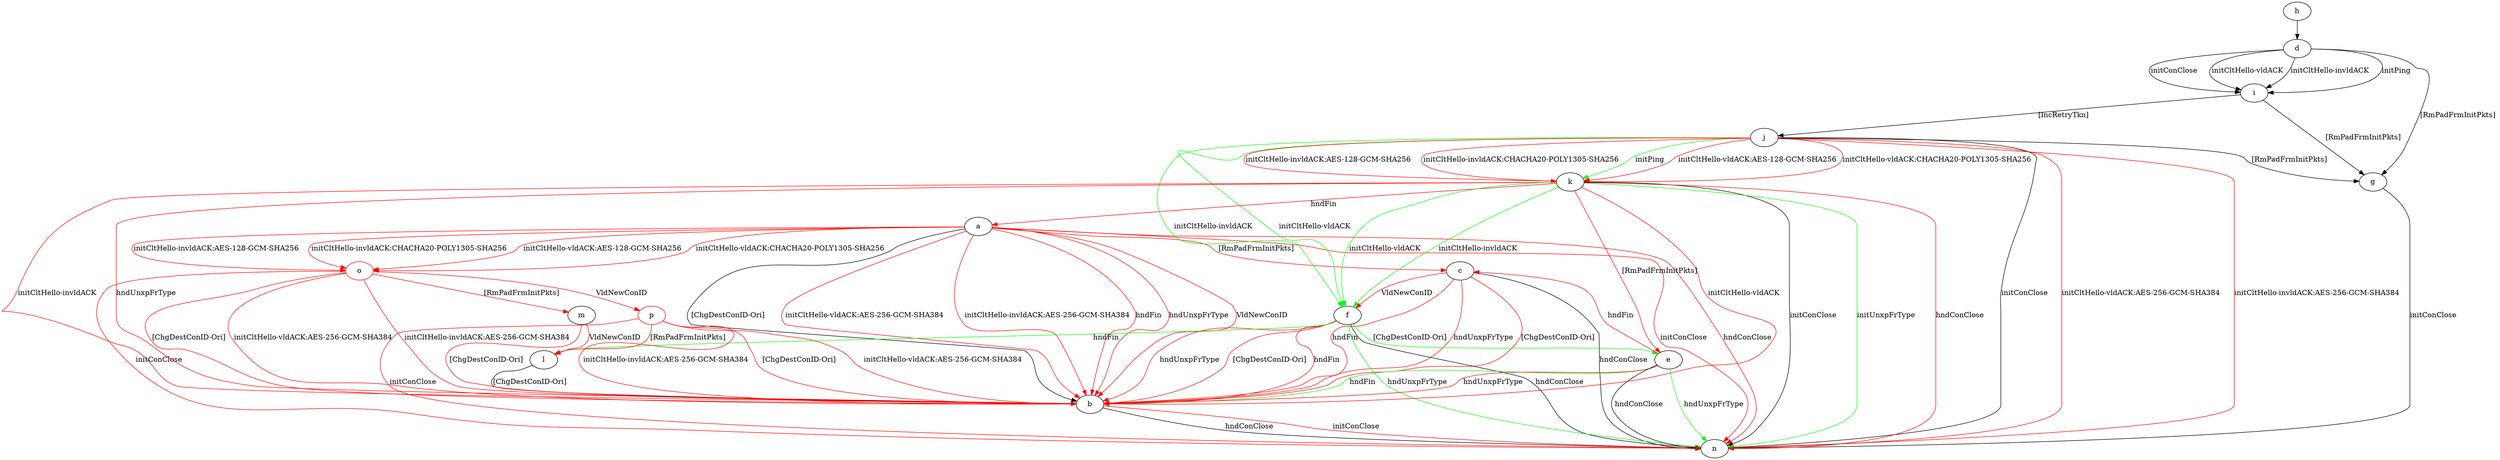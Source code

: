 digraph "" {
	a -> b	[key=0,
		label="[ChgDestConID-Ori] "];
	a -> b	[key=1,
		color=red,
		label="initCltHello-vldACK:AES-256-GCM-SHA384 "];
	a -> b	[key=2,
		color=red,
		label="initCltHello-invldACK:AES-256-GCM-SHA384 "];
	a -> b	[key=3,
		color=red,
		label="hndFin "];
	a -> b	[key=4,
		color=red,
		label="hndUnxpFrType "];
	a -> b	[key=5,
		color=red,
		label="VldNewConID "];
	a -> c	[key=0,
		color=red,
		label="[RmPadFrmInitPkts] "];
	a -> n	[key=0,
		color=red,
		label="initConClose "];
	a -> n	[key=1,
		color=red,
		label="hndConClose "];
	o	[color=red];
	a -> o	[key=0,
		color=red,
		label="initCltHello-vldACK:AES-128-GCM-SHA256 "];
	a -> o	[key=1,
		color=red,
		label="initCltHello-vldACK:CHACHA20-POLY1305-SHA256 "];
	a -> o	[key=2,
		color=red,
		label="initCltHello-invldACK:AES-128-GCM-SHA256 "];
	a -> o	[key=3,
		color=red,
		label="initCltHello-invldACK:CHACHA20-POLY1305-SHA256 "];
	b -> n	[key=0,
		label="hndConClose "];
	b -> n	[key=1,
		color=red,
		label="initConClose "];
	c -> b	[key=0,
		color=red,
		label="hndFin "];
	c -> b	[key=1,
		color=red,
		label="hndUnxpFrType "];
	c -> b	[key=2,
		color=red,
		label="[ChgDestConID-Ori] "];
	c -> f	[key=0,
		color=red,
		label="VldNewConID "];
	c -> n	[key=0,
		label="hndConClose "];
	d -> g	[key=0,
		label="[RmPadFrmInitPkts] "];
	d -> i	[key=0,
		label="initPing "];
	d -> i	[key=1,
		label="initConClose "];
	d -> i	[key=2,
		label="initCltHello-vldACK "];
	d -> i	[key=3,
		label="initCltHello-invldACK "];
	e -> b	[key=0,
		color=green,
		label="hndFin "];
	e -> b	[key=1,
		color=red,
		label="hndUnxpFrType "];
	e -> c	[key=0,
		color=red,
		label="hndFin "];
	e -> n	[key=0,
		label="hndConClose "];
	e -> n	[key=1,
		color=green,
		label="hndUnxpFrType "];
	f -> b	[key=0,
		color=red,
		label="hndFin "];
	f -> b	[key=1,
		color=red,
		label="hndUnxpFrType "];
	f -> b	[key=2,
		color=red,
		label="[ChgDestConID-Ori] "];
	f -> e	[key=0,
		color=green,
		label="[ChgDestConID-Ori] "];
	f -> l	[key=0,
		color=green,
		label="hndFin "];
	f -> n	[key=0,
		label="hndConClose "];
	f -> n	[key=1,
		color=green,
		label="hndUnxpFrType "];
	g -> n	[key=0,
		label="initConClose "];
	h -> d	[key=0];
	i -> g	[key=0,
		label="[RmPadFrmInitPkts] "];
	i -> j	[key=0,
		label="[IncRetryTkn] "];
	j -> f	[key=0,
		color=green,
		label="initCltHello-vldACK "];
	j -> f	[key=1,
		color=green,
		label="initCltHello-invldACK "];
	j -> g	[key=0,
		label="[RmPadFrmInitPkts] "];
	j -> k	[key=0,
		color=green,
		label="initPing "];
	j -> k	[key=1,
		color=red,
		label="initCltHello-vldACK:AES-128-GCM-SHA256 "];
	j -> k	[key=2,
		color=red,
		label="initCltHello-vldACK:CHACHA20-POLY1305-SHA256 "];
	j -> k	[key=3,
		color=red,
		label="initCltHello-invldACK:AES-128-GCM-SHA256 "];
	j -> k	[key=4,
		color=red,
		label="initCltHello-invldACK:CHACHA20-POLY1305-SHA256 "];
	j -> n	[key=0,
		label="initConClose "];
	j -> n	[key=1,
		color=red,
		label="initCltHello-vldACK:AES-256-GCM-SHA384 "];
	j -> n	[key=2,
		color=red,
		label="initCltHello-invldACK:AES-256-GCM-SHA384 "];
	k -> a	[key=0,
		color=red,
		label="hndFin "];
	k -> b	[key=0,
		color=red,
		label="initCltHello-vldACK "];
	k -> b	[key=1,
		color=red,
		label="initCltHello-invldACK "];
	k -> b	[key=2,
		color=red,
		label="hndUnxpFrType "];
	k -> e	[key=0,
		color=red,
		label="[RmPadFrmInitPkts] "];
	k -> f	[key=0,
		color=green,
		label="initCltHello-vldACK "];
	k -> f	[key=1,
		color=green,
		label="initCltHello-invldACK "];
	k -> n	[key=0,
		label="initConClose "];
	k -> n	[key=1,
		color=green,
		label="initUnxpFrType "];
	k -> n	[key=2,
		color=red,
		label="hndConClose "];
	l -> b	[key=0,
		label="[ChgDestConID-Ori] "];
	m -> b	[key=0,
		color=red,
		label="[ChgDestConID-Ori] "];
	m -> l	[key=0,
		color=red,
		label="VldNewConID "];
	o -> b	[key=0,
		color=red,
		label="initCltHello-vldACK:AES-256-GCM-SHA384 "];
	o -> b	[key=1,
		color=red,
		label="initCltHello-invldACK:AES-256-GCM-SHA384 "];
	o -> b	[key=2,
		color=red,
		label="[ChgDestConID-Ori] "];
	o -> m	[key=0,
		color=red,
		label="[RmPadFrmInitPkts] "];
	o -> n	[key=0,
		color=red,
		label="initConClose "];
	p	[color=red];
	o -> p	[key=0,
		color=red,
		label="VldNewConID "];
	p -> b	[key=0,
		color=red,
		label="initCltHello-vldACK:AES-256-GCM-SHA384 "];
	p -> b	[key=1,
		color=red,
		label="initCltHello-invldACK:AES-256-GCM-SHA384 "];
	p -> b	[key=2,
		color=red,
		label="[ChgDestConID-Ori] "];
	p -> l	[key=0,
		color=red,
		label="[RmPadFrmInitPkts] "];
	p -> n	[key=0,
		color=red,
		label="initConClose "];
}
